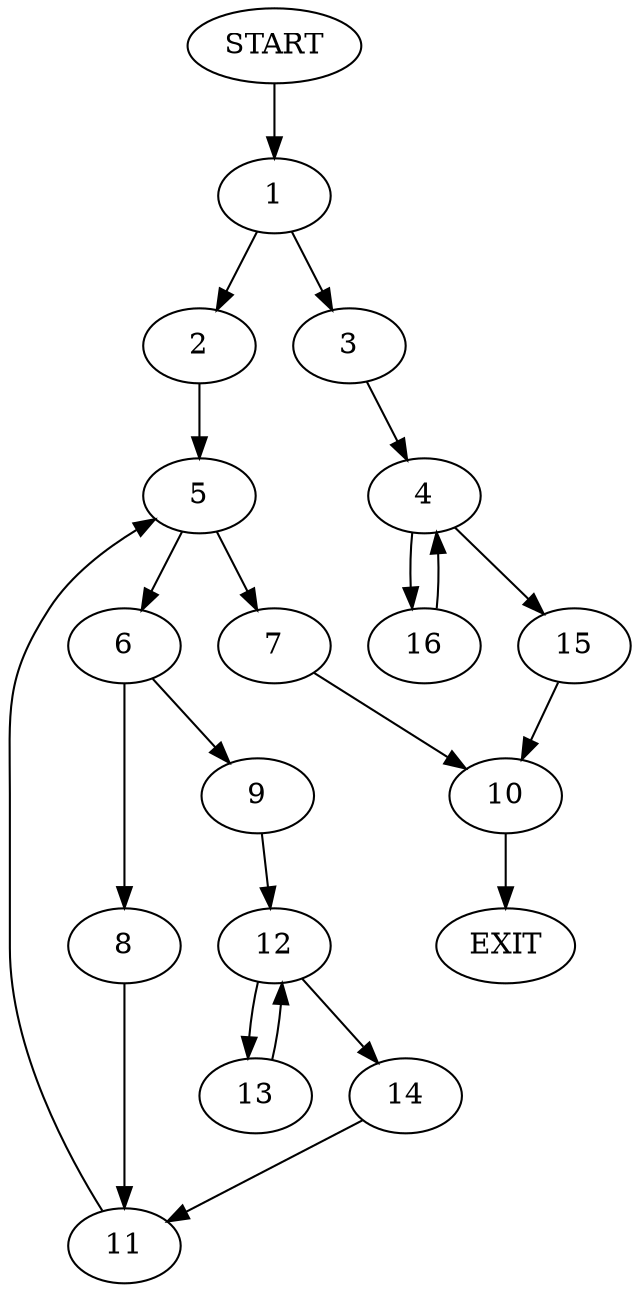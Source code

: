 digraph {
0 [label="START"]
17 [label="EXIT"]
0 -> 1
1 -> 2
1 -> 3
3 -> 4
2 -> 5
5 -> 6
5 -> 7
6 -> 8
6 -> 9
7 -> 10
8 -> 11
9 -> 12
12 -> 13
12 -> 14
14 -> 11
13 -> 12
11 -> 5
10 -> 17
4 -> 15
4 -> 16
16 -> 4
15 -> 10
}
